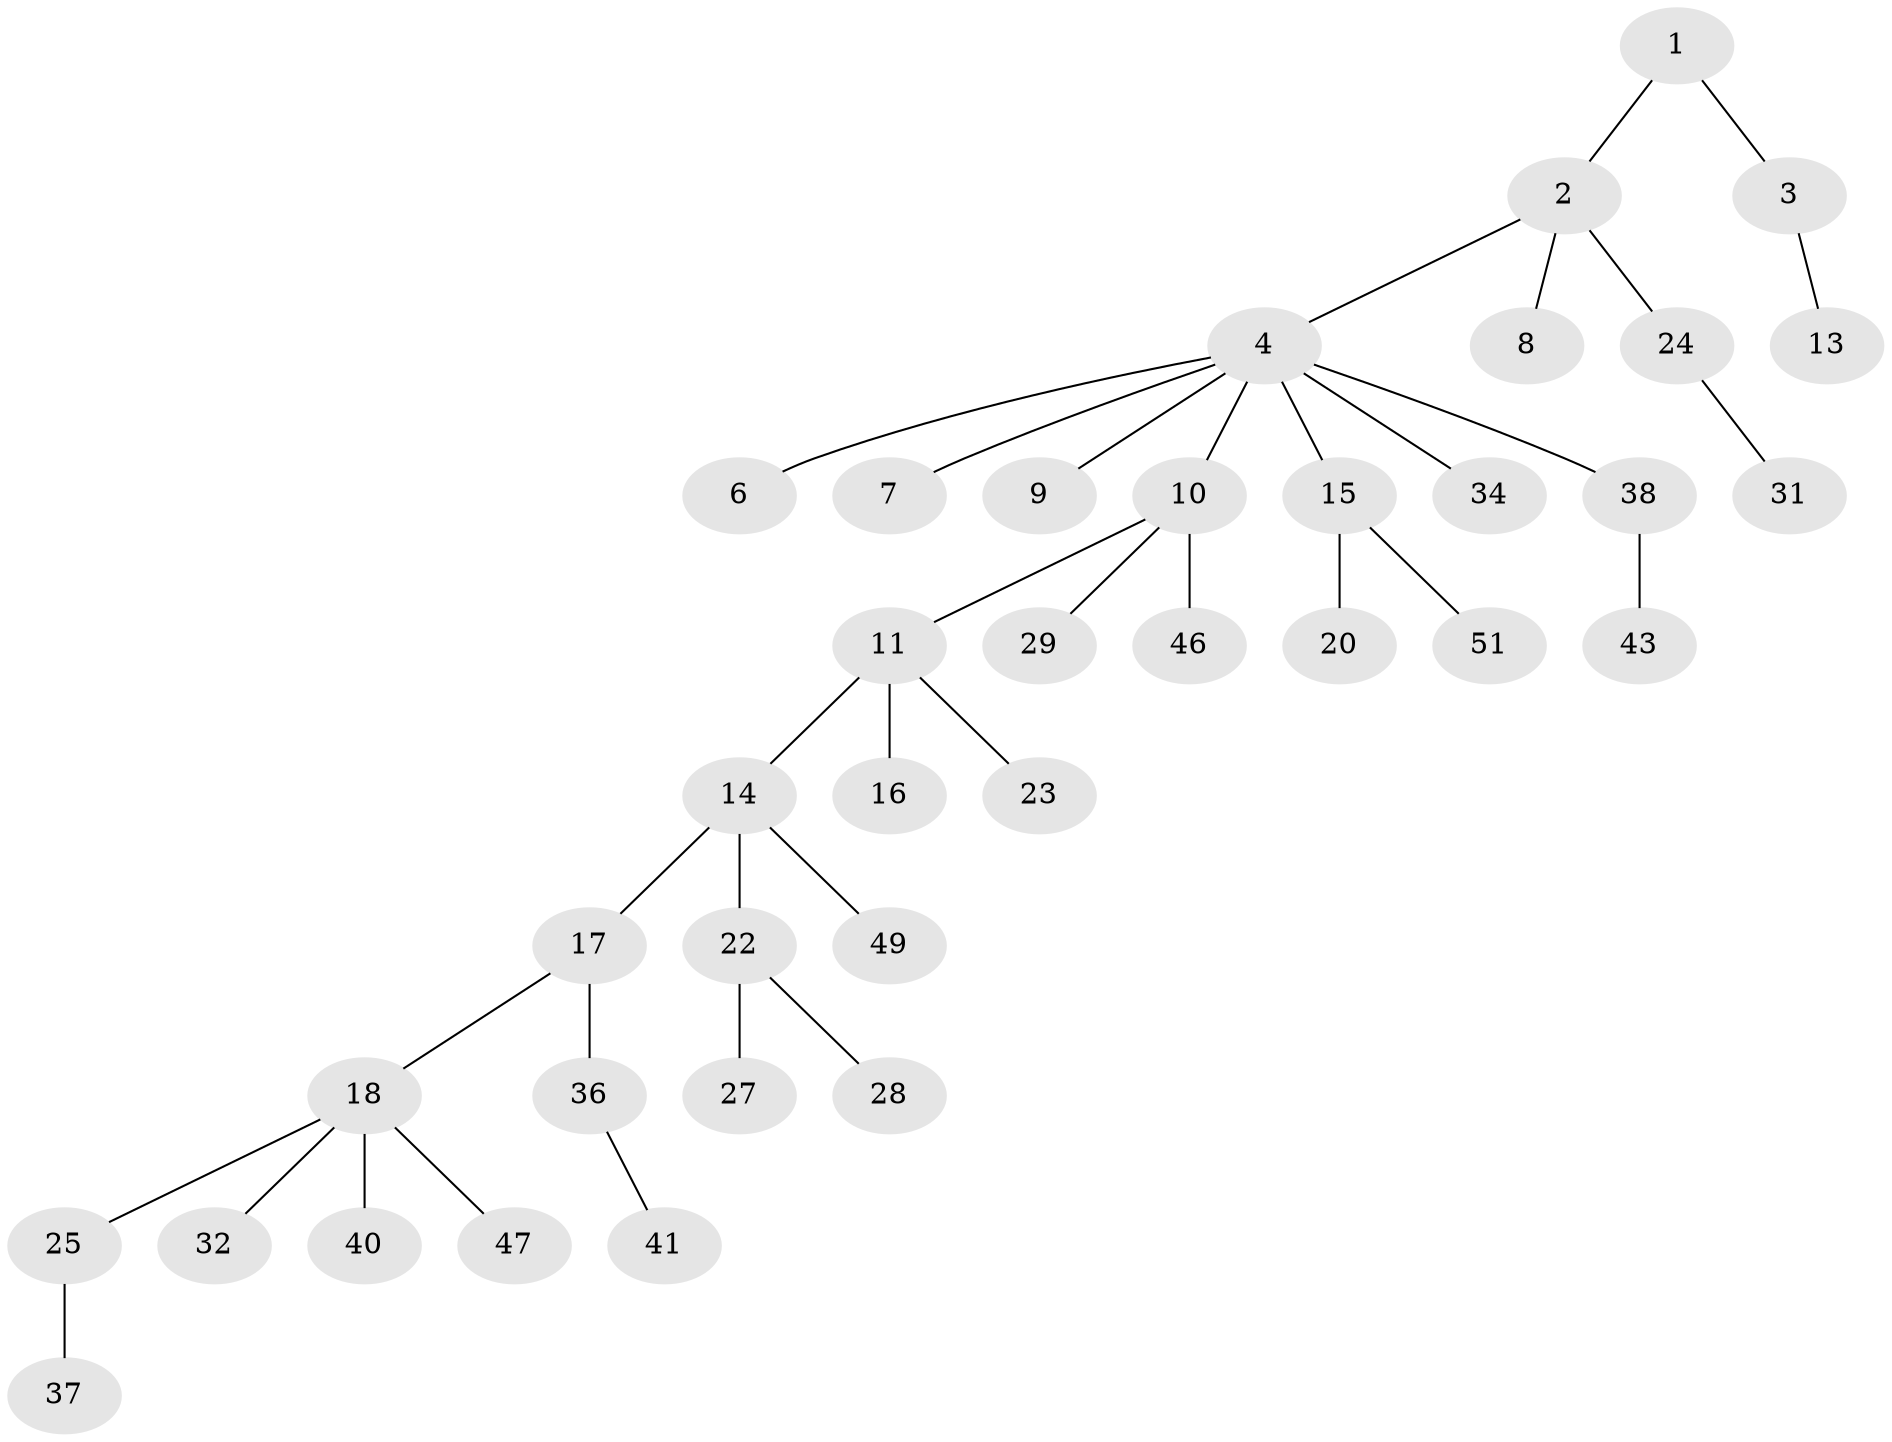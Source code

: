 // Generated by graph-tools (version 1.1) at 2025/24/03/03/25 07:24:06]
// undirected, 37 vertices, 36 edges
graph export_dot {
graph [start="1"]
  node [color=gray90,style=filled];
  1;
  2 [super="+19"];
  3;
  4 [super="+5"];
  6 [super="+45"];
  7 [super="+50"];
  8;
  9 [super="+21"];
  10 [super="+39"];
  11 [super="+12"];
  13 [super="+33"];
  14 [super="+26"];
  15 [super="+42"];
  16;
  17 [super="+35"];
  18 [super="+30"];
  20;
  22;
  23;
  24;
  25 [super="+53"];
  27;
  28 [super="+44"];
  29;
  31;
  32;
  34;
  36 [super="+48"];
  37 [super="+52"];
  38;
  40;
  41;
  43;
  46;
  47;
  49;
  51;
  1 -- 2;
  1 -- 3;
  2 -- 4;
  2 -- 8;
  2 -- 24;
  3 -- 13;
  4 -- 34;
  4 -- 38;
  4 -- 6;
  4 -- 7;
  4 -- 9;
  4 -- 10;
  4 -- 15;
  10 -- 11;
  10 -- 29;
  10 -- 46;
  11 -- 14;
  11 -- 16;
  11 -- 23;
  14 -- 17;
  14 -- 22;
  14 -- 49;
  15 -- 20;
  15 -- 51;
  17 -- 18;
  17 -- 36;
  18 -- 25;
  18 -- 32;
  18 -- 40;
  18 -- 47;
  22 -- 27;
  22 -- 28;
  24 -- 31;
  25 -- 37;
  36 -- 41;
  38 -- 43;
}
